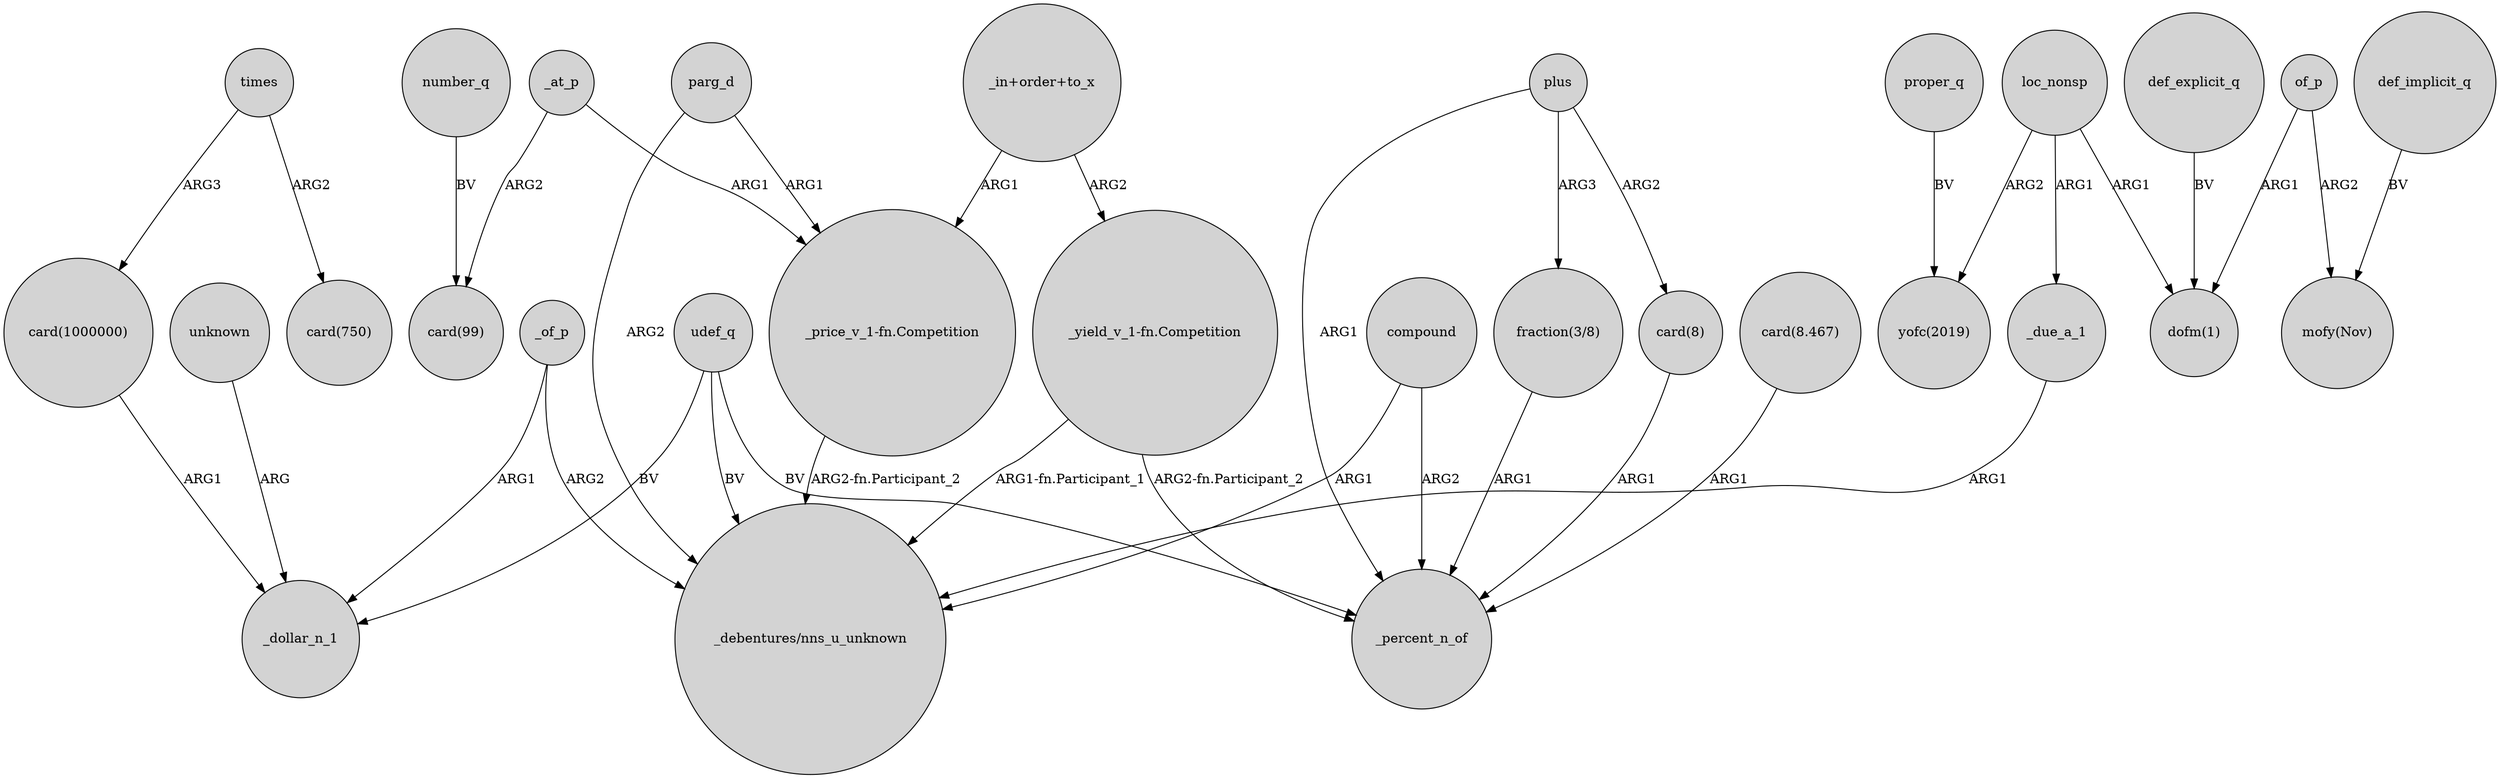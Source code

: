 digraph {
	node [shape=circle style=filled]
	_of_p -> _dollar_n_1 [label=ARG1]
	_of_p -> "_debentures/nns_u_unknown" [label=ARG2]
	_at_p -> "card(99)" [label=ARG2]
	of_p -> "mofy(Nov)" [label=ARG2]
	plus -> "card(8)" [label=ARG2]
	_at_p -> "_price_v_1-fn.Competition" [label=ARG1]
	loc_nonsp -> "yofc(2019)" [label=ARG2]
	times -> "card(1000000)" [label=ARG3]
	"_price_v_1-fn.Competition" -> "_debentures/nns_u_unknown" [label="ARG2-fn.Participant_2"]
	"card(8.467)" -> _percent_n_of [label=ARG1]
	"fraction(3/8)" -> _percent_n_of [label=ARG1]
	"card(8)" -> _percent_n_of [label=ARG1]
	"_yield_v_1-fn.Competition" -> "_debentures/nns_u_unknown" [label="ARG1-fn.Participant_1"]
	"_in+order+to_x" -> "_price_v_1-fn.Competition" [label=ARG1]
	unknown -> _dollar_n_1 [label=ARG]
	plus -> _percent_n_of [label=ARG1]
	def_explicit_q -> "dofm(1)" [label=BV]
	"_in+order+to_x" -> "_yield_v_1-fn.Competition" [label=ARG2]
	udef_q -> _percent_n_of [label=BV]
	parg_d -> "_debentures/nns_u_unknown" [label=ARG2]
	number_q -> "card(99)" [label=BV]
	compound -> _percent_n_of [label=ARG2]
	"_yield_v_1-fn.Competition" -> _percent_n_of [label="ARG2-fn.Participant_2"]
	plus -> "fraction(3/8)" [label=ARG3]
	udef_q -> _dollar_n_1 [label=BV]
	"card(1000000)" -> _dollar_n_1 [label=ARG1]
	times -> "card(750)" [label=ARG2]
	loc_nonsp -> _due_a_1 [label=ARG1]
	udef_q -> "_debentures/nns_u_unknown" [label=BV]
	def_implicit_q -> "mofy(Nov)" [label=BV]
	of_p -> "dofm(1)" [label=ARG1]
	parg_d -> "_price_v_1-fn.Competition" [label=ARG1]
	compound -> "_debentures/nns_u_unknown" [label=ARG1]
	_due_a_1 -> "_debentures/nns_u_unknown" [label=ARG1]
	proper_q -> "yofc(2019)" [label=BV]
	loc_nonsp -> "dofm(1)" [label=ARG1]
}
